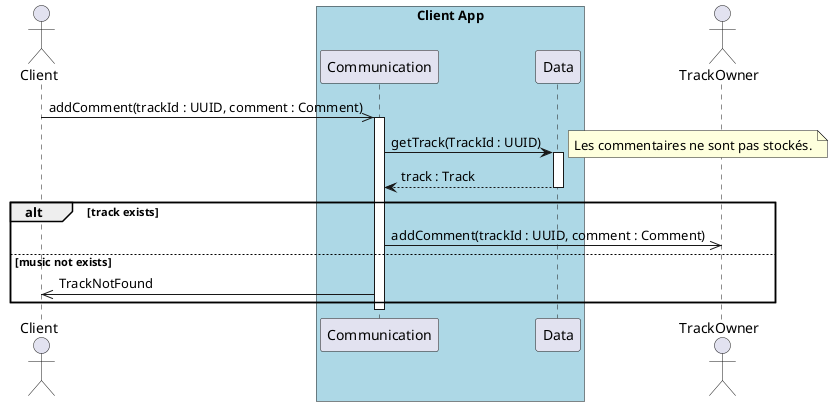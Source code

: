 @startuml 4.2. User add a comment to a music (server)

actor Client as client

box "Client App" #LightBlue
    participant Communication as com
    participant Data as data
end box

actor TrackOwner as owner

client ->> com : addComment(trackId : UUID, comment : Comment)

activate com

com -> data++ : getTrack(TrackId : UUID)
note right : Les commentaires ne sont pas stockés.
return track : Track

alt track exists
    com ->> owner : addComment(trackId : UUID, comment : Comment)
else music not exists
    com ->> client : TrackNotFound
end

deactivate com

@enduml